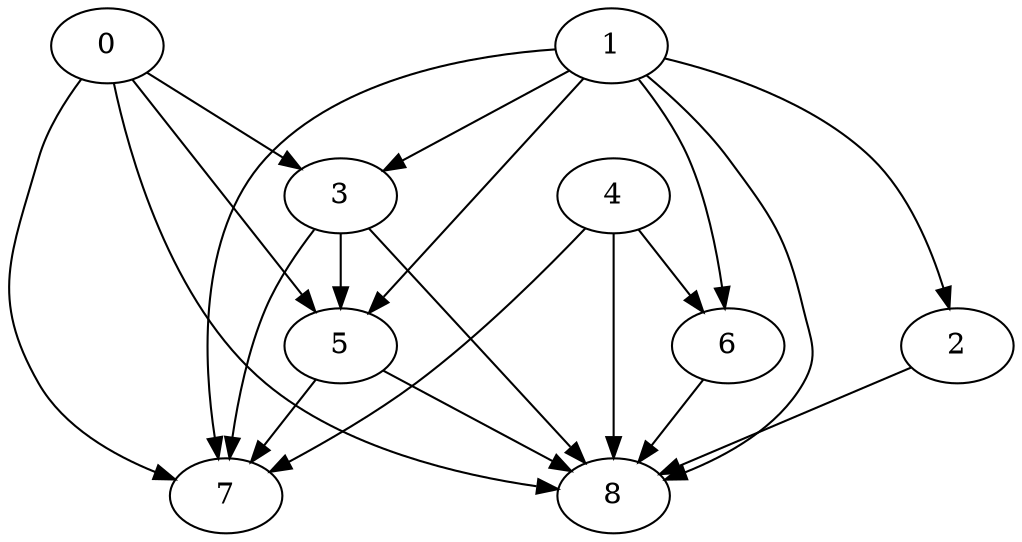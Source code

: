 digraph {
    0 -> 3;
    0 -> 5;
    0 -> 7;
    0 -> 8;
    1 -> 2;
    1 -> 3;
    1 -> 5;
    1 -> 6;
    1 -> 7;
    1 -> 8;
    2 -> 8;
    3 -> 5;
    3 -> 7;
    3 -> 8;
    4 -> 6;
    4 -> 7;
    4 -> 8;
    5 -> 7;
    5 -> 8;
    6 -> 8;
}